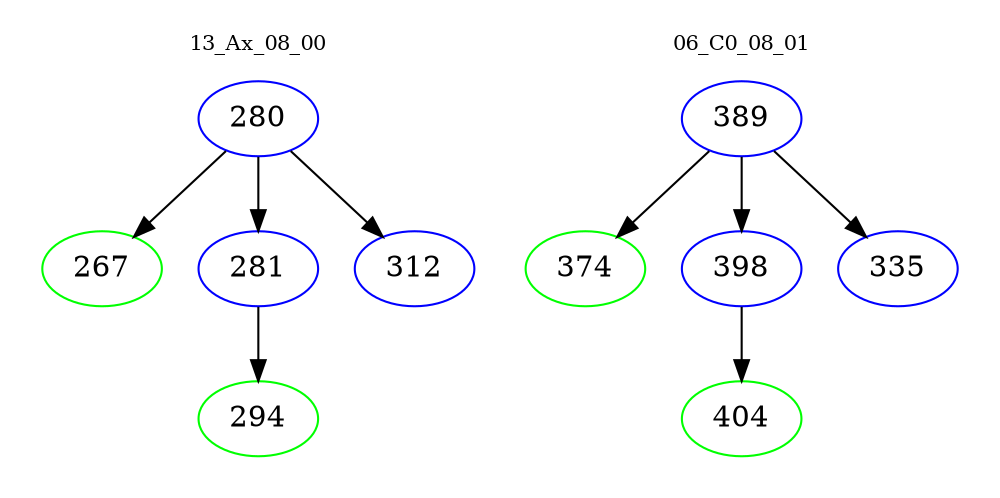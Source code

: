 digraph{
subgraph cluster_0 {
color = white
label = "13_Ax_08_00";
fontsize=10;
T0_280 [label="280", color="blue"]
T0_280 -> T0_267 [color="black"]
T0_267 [label="267", color="green"]
T0_280 -> T0_281 [color="black"]
T0_281 [label="281", color="blue"]
T0_281 -> T0_294 [color="black"]
T0_294 [label="294", color="green"]
T0_280 -> T0_312 [color="black"]
T0_312 [label="312", color="blue"]
}
subgraph cluster_1 {
color = white
label = "06_C0_08_01";
fontsize=10;
T1_389 [label="389", color="blue"]
T1_389 -> T1_374 [color="black"]
T1_374 [label="374", color="green"]
T1_389 -> T1_398 [color="black"]
T1_398 [label="398", color="blue"]
T1_398 -> T1_404 [color="black"]
T1_404 [label="404", color="green"]
T1_389 -> T1_335 [color="black"]
T1_335 [label="335", color="blue"]
}
}
